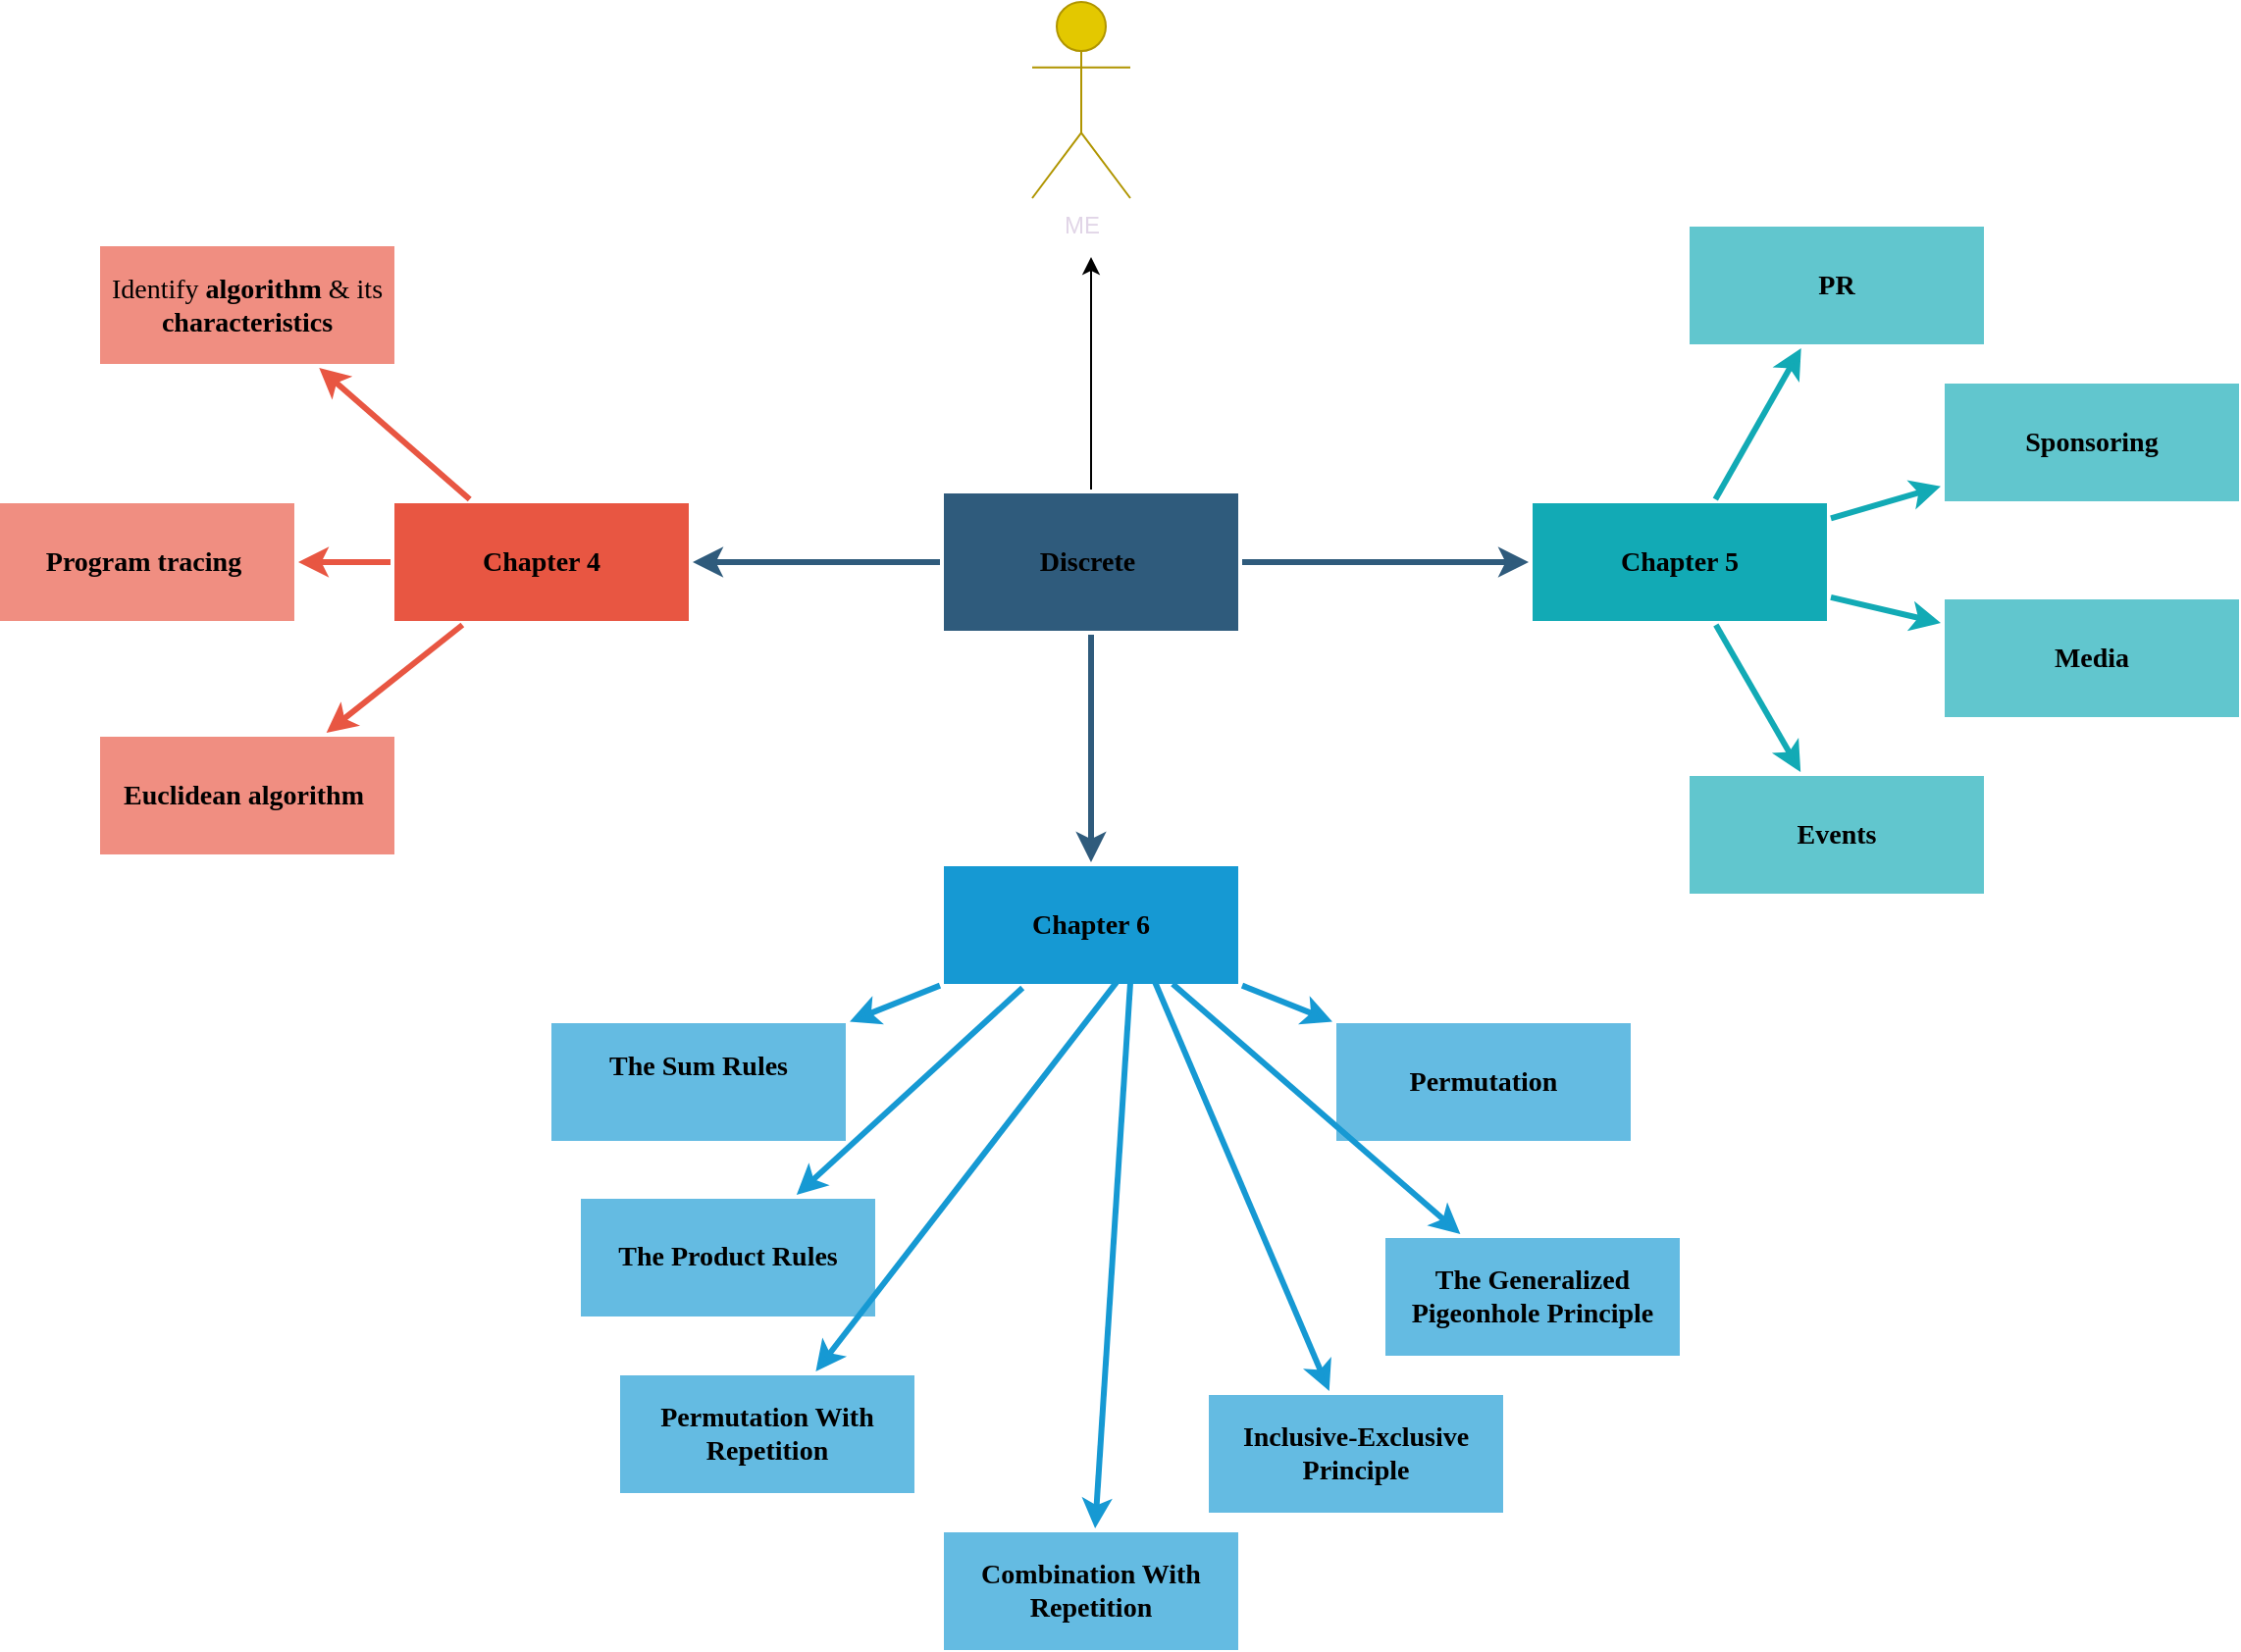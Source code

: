 <mxfile version="21.4.0" type="github">
  <diagram id="6a731a19-8d31-9384-78a2-239565b7b9f0" name="Page-1">
    <mxGraphModel dx="1600" dy="1082" grid="1" gridSize="10" guides="1" tooltips="1" connect="1" arrows="1" fold="1" page="1" pageScale="1" pageWidth="1169" pageHeight="827" background="none" math="0" shadow="0">
      <root>
        <mxCell id="0" />
        <mxCell id="1" parent="0" />
        <mxCell id="1746" value="" style="edgeStyle=none;rounded=0;jumpStyle=none;html=1;shadow=0;labelBackgroundColor=none;startArrow=none;startFill=0;endArrow=classic;endFill=1;jettySize=auto;orthogonalLoop=1;strokeColor=#2F5B7C;strokeWidth=3;fontFamily=Verdana;fontSize=14;fontColor=#000000;spacing=5;fontStyle=1;" parent="1" source="1749" target="1771" edge="1">
          <mxGeometry relative="1" as="geometry" />
        </mxCell>
        <mxCell id="1747" value="" style="edgeStyle=none;rounded=0;jumpStyle=none;html=1;shadow=0;labelBackgroundColor=none;startArrow=none;startFill=0;endArrow=classic;endFill=1;jettySize=auto;orthogonalLoop=1;strokeColor=#2F5B7C;strokeWidth=3;fontFamily=Verdana;fontSize=14;fontColor=#000000;spacing=5;fontStyle=1;" parent="1" source="1749" target="1760" edge="1">
          <mxGeometry relative="1" as="geometry" />
        </mxCell>
        <mxCell id="1748" value="" style="edgeStyle=none;rounded=0;jumpStyle=none;html=1;shadow=0;labelBackgroundColor=none;startArrow=none;startFill=0;endArrow=classic;endFill=1;jettySize=auto;orthogonalLoop=1;strokeColor=#2F5B7C;strokeWidth=3;fontFamily=Verdana;fontSize=14;fontColor=#000000;spacing=5;fontStyle=1;" parent="1" source="1749" target="1753" edge="1">
          <mxGeometry relative="1" as="geometry" />
        </mxCell>
        <mxCell id="Z6pWlofXDw1yXvk9O9Sn-1782" style="edgeStyle=orthogonalEdgeStyle;rounded=0;orthogonalLoop=1;jettySize=auto;html=1;" edge="1" parent="1" source="1749">
          <mxGeometry relative="1" as="geometry">
            <mxPoint x="570" y="260" as="targetPoint" />
          </mxGeometry>
        </mxCell>
        <mxCell id="1749" value="Discrete&amp;nbsp;" style="rounded=0;whiteSpace=wrap;html=1;shadow=0;labelBackgroundColor=none;strokeColor=none;strokeWidth=3;fillColor=#2F5B7C;fontFamily=Verdana;fontSize=14;fontColor=#000000;align=center;fontStyle=1;spacing=5;arcSize=7;perimeterSpacing=2;" parent="1" vertex="1">
          <mxGeometry x="495" y="380.5" width="150" height="70" as="geometry" />
        </mxCell>
        <mxCell id="1750" value="" style="edgeStyle=none;rounded=0;jumpStyle=none;html=1;shadow=0;labelBackgroundColor=none;startArrow=none;startFill=0;jettySize=auto;orthogonalLoop=1;strokeColor=#E85642;strokeWidth=3;fontFamily=Verdana;fontSize=14;fontColor=#000000;spacing=5;fontStyle=1;fillColor=#b0e3e6;" parent="1" source="1753" target="1756" edge="1">
          <mxGeometry relative="1" as="geometry" />
        </mxCell>
        <mxCell id="1751" value="" style="edgeStyle=none;rounded=0;jumpStyle=none;html=1;shadow=0;labelBackgroundColor=none;startArrow=none;startFill=0;jettySize=auto;orthogonalLoop=1;strokeColor=#E85642;strokeWidth=3;fontFamily=Verdana;fontSize=14;fontColor=#000000;spacing=5;fontStyle=1;fillColor=#b0e3e6;" parent="1" source="1753" target="1755" edge="1">
          <mxGeometry relative="1" as="geometry" />
        </mxCell>
        <mxCell id="1752" value="" style="edgeStyle=none;rounded=0;jumpStyle=none;html=1;shadow=0;labelBackgroundColor=none;startArrow=none;startFill=0;jettySize=auto;orthogonalLoop=1;strokeColor=#E85642;strokeWidth=3;fontFamily=Verdana;fontSize=14;fontColor=#000000;spacing=5;fontStyle=1;fillColor=#b0e3e6;" parent="1" source="1753" target="1754" edge="1">
          <mxGeometry relative="1" as="geometry" />
        </mxCell>
        <mxCell id="1753" value="Chapter 4" style="rounded=0;whiteSpace=wrap;html=1;shadow=0;labelBackgroundColor=none;strokeColor=none;strokeWidth=3;fillColor=#e85642;fontFamily=Verdana;fontSize=14;fontColor=#000000;align=center;spacing=5;fontStyle=1;arcSize=7;perimeterSpacing=2;" parent="1" vertex="1">
          <mxGeometry x="215" y="385.5" width="150" height="60" as="geometry" />
        </mxCell>
        <mxCell id="1754" value="Euclidean algorithm&amp;nbsp;" style="rounded=0;whiteSpace=wrap;html=1;shadow=0;labelBackgroundColor=none;strokeColor=none;strokeWidth=3;fillColor=#f08e81;fontFamily=Verdana;fontSize=14;fontColor=#000000;align=center;spacing=5;fontStyle=1;arcSize=7;perimeterSpacing=2;" parent="1" vertex="1">
          <mxGeometry x="65" y="504.5" width="150" height="60" as="geometry" />
        </mxCell>
        <mxCell id="1755" value="Program tracing&amp;nbsp;" style="rounded=0;whiteSpace=wrap;html=1;shadow=0;labelBackgroundColor=none;strokeColor=none;strokeWidth=3;fillColor=#f08e81;fontFamily=Verdana;fontSize=14;fontColor=#000000;align=center;spacing=5;fontStyle=1;arcSize=7;perimeterSpacing=2;" parent="1" vertex="1">
          <mxGeometry x="14" y="385.5" width="150" height="60" as="geometry" />
        </mxCell>
        <mxCell id="1756" value="&lt;span style=&quot;font-weight: normal;&quot;&gt;Identify &lt;/span&gt;algorithm &lt;span style=&quot;font-weight: normal;&quot;&gt;&amp;amp; its &lt;/span&gt;characteristics" style="rounded=0;whiteSpace=wrap;html=1;shadow=0;labelBackgroundColor=none;strokeColor=none;strokeWidth=3;fillColor=#f08e81;fontFamily=Verdana;fontSize=14;fontColor=#000000;align=center;spacing=5;fontStyle=1;arcSize=7;perimeterSpacing=2;" parent="1" vertex="1">
          <mxGeometry x="65" y="254.5" width="150" height="60" as="geometry" />
        </mxCell>
        <mxCell id="1757" value="" style="edgeStyle=none;rounded=0;jumpStyle=none;html=1;shadow=0;labelBackgroundColor=none;startArrow=none;startFill=0;endArrow=classic;endFill=1;jettySize=auto;orthogonalLoop=1;strokeColor=#1699D3;strokeWidth=3;fontFamily=Verdana;fontSize=14;fontColor=#000000;spacing=5;fontStyle=1;" parent="1" source="1760" target="1763" edge="1">
          <mxGeometry relative="1" as="geometry" />
        </mxCell>
        <mxCell id="1758" value="" style="edgeStyle=none;rounded=0;jumpStyle=none;html=1;shadow=0;labelBackgroundColor=none;startArrow=none;startFill=0;endArrow=classic;endFill=1;jettySize=auto;orthogonalLoop=1;strokeColor=#1699D3;strokeWidth=3;fontFamily=Verdana;fontSize=14;fontColor=#000000;spacing=5;fontStyle=1;" parent="1" source="1760" target="1762" edge="1">
          <mxGeometry relative="1" as="geometry" />
        </mxCell>
        <mxCell id="1759" value="" style="edgeStyle=none;rounded=0;jumpStyle=none;html=1;shadow=0;labelBackgroundColor=none;startArrow=none;startFill=0;endArrow=classic;endFill=1;jettySize=auto;orthogonalLoop=1;strokeColor=#1699D3;strokeWidth=3;fontFamily=Verdana;fontSize=14;fontColor=#000000;spacing=5;fontStyle=1;" parent="1" source="1760" target="1761" edge="1">
          <mxGeometry relative="1" as="geometry" />
        </mxCell>
        <mxCell id="1760" value="Chapter 6" style="rounded=0;whiteSpace=wrap;html=1;shadow=0;labelBackgroundColor=none;strokeColor=none;strokeWidth=3;fillColor=#1699d3;fontFamily=Verdana;fontSize=14;fontColor=#000000;align=center;spacing=5;fontStyle=1;arcSize=7;perimeterSpacing=2;" parent="1" vertex="1">
          <mxGeometry x="495" y="570.5" width="150" height="60" as="geometry" />
        </mxCell>
        <mxCell id="1761" value="Permutation" style="rounded=0;whiteSpace=wrap;html=1;shadow=0;labelBackgroundColor=none;strokeColor=none;strokeWidth=3;fillColor=#64bbe2;fontFamily=Verdana;fontSize=14;fontColor=#000000;align=center;spacing=5;arcSize=7;perimeterSpacing=2;fontStyle=1;" parent="1" vertex="1">
          <mxGeometry x="695" y="650.5" width="150" height="60" as="geometry" />
        </mxCell>
        <mxCell id="1762" value="The Product Rules" style="rounded=0;whiteSpace=wrap;html=1;shadow=0;labelBackgroundColor=none;strokeColor=none;strokeWidth=3;fillColor=#64bbe2;fontFamily=Verdana;fontSize=14;fontColor=#000000;align=center;spacing=5;arcSize=7;perimeterSpacing=2;fontStyle=1;" parent="1" vertex="1">
          <mxGeometry x="310" y="740" width="150" height="60" as="geometry" />
        </mxCell>
        <mxCell id="1763" value="The Sum Rules&lt;div&gt;&lt;br&gt;&lt;/div&gt;" style="rounded=0;whiteSpace=wrap;html=1;shadow=0;labelBackgroundColor=none;strokeColor=none;strokeWidth=3;fillColor=#64bbe2;fontFamily=Verdana;fontSize=14;fontColor=#000000;align=center;spacing=5;arcSize=7;perimeterSpacing=2;fontStyle=1;" parent="1" vertex="1">
          <mxGeometry x="295" y="650.5" width="150" height="60" as="geometry" />
        </mxCell>
        <mxCell id="1771" value="Chapter 5" style="rounded=0;whiteSpace=wrap;html=1;shadow=0;labelBackgroundColor=none;strokeColor=none;strokeWidth=3;fillColor=#12aab5;fontFamily=Verdana;fontSize=14;fontColor=#000000;align=center;spacing=5;fontStyle=1;arcSize=7;perimeterSpacing=2;" parent="1" vertex="1">
          <mxGeometry x="795" y="385.5" width="150" height="60" as="geometry" />
        </mxCell>
        <mxCell id="1772" value="Events" style="rounded=0;whiteSpace=wrap;html=1;shadow=0;labelBackgroundColor=none;strokeColor=none;strokeWidth=3;fillColor=#61c6ce;fontFamily=Verdana;fontSize=14;fontColor=#000000;align=center;spacing=5;fontStyle=1;arcSize=7;perimeterSpacing=2;" parent="1" vertex="1">
          <mxGeometry x="875" y="524.5" width="150" height="60" as="geometry" />
        </mxCell>
        <mxCell id="1773" value="" style="edgeStyle=none;rounded=0;jumpStyle=none;html=1;shadow=0;labelBackgroundColor=none;startArrow=none;startFill=0;jettySize=auto;orthogonalLoop=1;strokeColor=#12AAB5;strokeWidth=3;fontFamily=Verdana;fontSize=14;fontColor=#000000;spacing=5;fontStyle=1;fillColor=#b0e3e6;" parent="1" source="1771" target="1772" edge="1">
          <mxGeometry relative="1" as="geometry" />
        </mxCell>
        <mxCell id="1774" value="Media" style="rounded=0;whiteSpace=wrap;html=1;shadow=0;labelBackgroundColor=none;strokeColor=none;strokeWidth=3;fillColor=#61c6ce;fontFamily=Verdana;fontSize=14;fontColor=#000000;align=center;spacing=5;fontStyle=1;arcSize=7;perimeterSpacing=2;" parent="1" vertex="1">
          <mxGeometry x="1005" y="434.5" width="150" height="60" as="geometry" />
        </mxCell>
        <mxCell id="1775" value="" style="edgeStyle=none;rounded=0;jumpStyle=none;html=1;shadow=0;labelBackgroundColor=none;startArrow=none;startFill=0;jettySize=auto;orthogonalLoop=1;strokeColor=#12AAB5;strokeWidth=3;fontFamily=Verdana;fontSize=14;fontColor=#000000;spacing=5;fontStyle=1;fillColor=#b0e3e6;" parent="1" source="1771" target="1774" edge="1">
          <mxGeometry relative="1" as="geometry" />
        </mxCell>
        <mxCell id="1776" value="Sponsoring" style="rounded=0;whiteSpace=wrap;html=1;shadow=0;labelBackgroundColor=none;strokeColor=none;strokeWidth=3;fillColor=#61c6ce;fontFamily=Verdana;fontSize=14;fontColor=#000000;align=center;spacing=5;fontStyle=1;arcSize=7;perimeterSpacing=2;" parent="1" vertex="1">
          <mxGeometry x="1005" y="324.5" width="150" height="60" as="geometry" />
        </mxCell>
        <mxCell id="1777" value="" style="edgeStyle=none;rounded=0;jumpStyle=none;html=1;shadow=0;labelBackgroundColor=none;startArrow=none;startFill=0;jettySize=auto;orthogonalLoop=1;strokeColor=#12AAB5;strokeWidth=3;fontFamily=Verdana;fontSize=14;fontColor=#000000;spacing=5;fontStyle=1;fillColor=#b0e3e6;" parent="1" source="1771" target="1776" edge="1">
          <mxGeometry relative="1" as="geometry" />
        </mxCell>
        <mxCell id="1778" value="PR" style="rounded=0;whiteSpace=wrap;html=1;shadow=0;labelBackgroundColor=none;strokeColor=none;strokeWidth=3;fillColor=#61c6ce;fontFamily=Verdana;fontSize=14;fontColor=#000000;align=center;spacing=5;fontStyle=1;arcSize=7;perimeterSpacing=2;" parent="1" vertex="1">
          <mxGeometry x="875" y="244.5" width="150" height="60" as="geometry" />
        </mxCell>
        <mxCell id="1779" value="" style="edgeStyle=none;rounded=0;jumpStyle=none;html=1;shadow=0;labelBackgroundColor=none;startArrow=none;startFill=0;jettySize=auto;orthogonalLoop=1;strokeColor=#12AAB5;strokeWidth=3;fontFamily=Verdana;fontSize=14;fontColor=#000000;spacing=5;fontStyle=1;fillColor=#b0e3e6;" parent="1" source="1771" target="1778" edge="1">
          <mxGeometry relative="1" as="geometry" />
        </mxCell>
        <mxCell id="rXwe0QC9uRdCXx1JKJBI-1779" value="&lt;font color=&quot;#e1d5e7&quot;&gt;ME&lt;/font&gt;" style="shape=umlActor;verticalLabelPosition=bottom;verticalAlign=top;html=1;outlineConnect=0;fillColor=#e3c800;fontColor=#000000;strokeColor=#B09500;" parent="1" vertex="1">
          <mxGeometry x="540" y="130" width="50" height="100" as="geometry" />
        </mxCell>
        <mxCell id="Z6pWlofXDw1yXvk9O9Sn-1790" value="" style="edgeStyle=none;rounded=0;jumpStyle=none;html=1;shadow=0;labelBackgroundColor=none;startArrow=none;startFill=0;endArrow=classic;endFill=1;jettySize=auto;orthogonalLoop=1;strokeColor=#1699D3;strokeWidth=3;fontFamily=Verdana;fontSize=14;fontColor=#000000;spacing=5;fontStyle=1;exitX=0.584;exitY=0.956;exitDx=0;exitDy=0;exitPerimeter=0;" edge="1" parent="1" target="Z6pWlofXDw1yXvk9O9Sn-1791" source="1760">
          <mxGeometry relative="1" as="geometry">
            <mxPoint x="680" y="721.5" as="sourcePoint" />
          </mxGeometry>
        </mxCell>
        <mxCell id="Z6pWlofXDw1yXvk9O9Sn-1791" value="Permutation With Repetition " style="rounded=0;whiteSpace=wrap;html=1;shadow=0;labelBackgroundColor=none;strokeColor=none;strokeWidth=3;fillColor=#64bbe2;fontFamily=Verdana;fontSize=14;fontColor=#000000;align=center;spacing=5;arcSize=7;perimeterSpacing=2;fontStyle=1;" vertex="1" parent="1">
          <mxGeometry x="330" y="830" width="150" height="60" as="geometry" />
        </mxCell>
        <mxCell id="Z6pWlofXDw1yXvk9O9Sn-1792" value="" style="edgeStyle=none;rounded=0;jumpStyle=none;html=1;shadow=0;labelBackgroundColor=none;startArrow=none;startFill=0;endArrow=classic;endFill=1;jettySize=auto;orthogonalLoop=1;strokeColor=#1699D3;strokeWidth=3;fontFamily=Verdana;fontSize=14;fontColor=#000000;spacing=5;fontStyle=1;" edge="1" parent="1" target="Z6pWlofXDw1yXvk9O9Sn-1793">
          <mxGeometry relative="1" as="geometry">
            <mxPoint x="590" y="630" as="sourcePoint" />
          </mxGeometry>
        </mxCell>
        <mxCell id="Z6pWlofXDw1yXvk9O9Sn-1793" value="Combination With Repetition" style="rounded=0;whiteSpace=wrap;html=1;shadow=0;labelBackgroundColor=none;strokeColor=none;strokeWidth=3;fillColor=#64bbe2;fontFamily=Verdana;fontSize=14;fontColor=#000000;align=center;spacing=5;arcSize=7;perimeterSpacing=2;fontStyle=1;" vertex="1" parent="1">
          <mxGeometry x="495" y="910" width="150" height="60" as="geometry" />
        </mxCell>
        <mxCell id="Z6pWlofXDw1yXvk9O9Sn-1795" value="" style="edgeStyle=none;rounded=0;jumpStyle=none;html=1;shadow=0;labelBackgroundColor=none;startArrow=none;startFill=0;endArrow=classic;endFill=1;jettySize=auto;orthogonalLoop=1;strokeColor=#1699D3;strokeWidth=3;fontFamily=Verdana;fontSize=14;fontColor=#000000;spacing=5;fontStyle=1;exitX=0.711;exitY=0.951;exitDx=0;exitDy=0;exitPerimeter=0;" edge="1" parent="1" target="Z6pWlofXDw1yXvk9O9Sn-1796" source="1760">
          <mxGeometry relative="1" as="geometry">
            <mxPoint x="1010" y="730" as="sourcePoint" />
          </mxGeometry>
        </mxCell>
        <mxCell id="Z6pWlofXDw1yXvk9O9Sn-1796" value="Inclusive-Exclusive Principle" style="rounded=0;whiteSpace=wrap;html=1;shadow=0;labelBackgroundColor=none;strokeColor=none;strokeWidth=3;fillColor=#64bbe2;fontFamily=Verdana;fontSize=14;fontColor=#000000;align=center;spacing=5;arcSize=7;perimeterSpacing=2;fontStyle=1;" vertex="1" parent="1">
          <mxGeometry x="630" y="840" width="150" height="60" as="geometry" />
        </mxCell>
        <mxCell id="Z6pWlofXDw1yXvk9O9Sn-1797" value="" style="edgeStyle=none;rounded=0;jumpStyle=none;html=1;shadow=0;labelBackgroundColor=none;startArrow=none;startFill=0;endArrow=classic;endFill=1;jettySize=auto;orthogonalLoop=1;strokeColor=#1699D3;strokeWidth=3;fontFamily=Verdana;fontSize=14;fontColor=#000000;spacing=5;fontStyle=1;exitX=0.77;exitY=0.959;exitDx=0;exitDy=0;exitPerimeter=0;" edge="1" parent="1" target="Z6pWlofXDw1yXvk9O9Sn-1798">
          <mxGeometry relative="1" as="geometry">
            <mxPoint x="611.58" y="630.496" as="sourcePoint" />
          </mxGeometry>
        </mxCell>
        <mxCell id="Z6pWlofXDw1yXvk9O9Sn-1798" value="The Generalized Pigeonhole Principle" style="rounded=0;whiteSpace=wrap;html=1;shadow=0;labelBackgroundColor=none;strokeColor=none;strokeWidth=3;fillColor=#64bbe2;fontFamily=Verdana;fontSize=14;fontColor=#000000;align=center;spacing=5;arcSize=7;perimeterSpacing=2;fontStyle=1;" vertex="1" parent="1">
          <mxGeometry x="720" y="760" width="150" height="60" as="geometry" />
        </mxCell>
      </root>
    </mxGraphModel>
  </diagram>
</mxfile>
